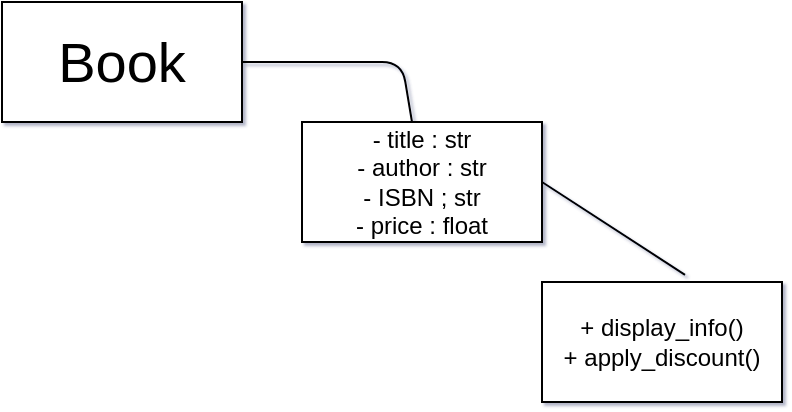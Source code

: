 <mxfile version="26.0.11">
  <diagram name="Страница — 1" id="ubRyHzYYIIqDPb4GmH29">
    <mxGraphModel dx="489" dy="665" grid="1" gridSize="10" guides="1" tooltips="1" connect="1" arrows="1" fold="1" page="1" pageScale="1" pageWidth="827" pageHeight="1169" math="0" shadow="1">
      <root>
        <mxCell id="0" />
        <mxCell id="1" parent="0" />
        <mxCell id="DfQp2JPkYbYwGiMx5xnM-5" value="" style="edgeStyle=none;rounded=1;orthogonalLoop=1;jettySize=auto;html=1;curved=0;endArrow=none;startFill=0;" edge="1" parent="1" source="DfQp2JPkYbYwGiMx5xnM-1" target="DfQp2JPkYbYwGiMx5xnM-3">
          <mxGeometry relative="1" as="geometry">
            <Array as="points">
              <mxPoint x="320" y="110" />
            </Array>
          </mxGeometry>
        </mxCell>
        <mxCell id="DfQp2JPkYbYwGiMx5xnM-1" value="&lt;font style=&quot;font-size: 28px;&quot;&gt;Book&lt;/font&gt;" style="rounded=0;whiteSpace=wrap;html=1;strokeColor=default;" vertex="1" parent="1">
          <mxGeometry x="120" y="80" width="120" height="60" as="geometry" />
        </mxCell>
        <mxCell id="DfQp2JPkYbYwGiMx5xnM-3" value="- title : str&lt;div&gt;- author : str&lt;/div&gt;&lt;div&gt;- ISBN ; str&lt;/div&gt;&lt;div&gt;- price : float&lt;/div&gt;" style="rounded=0;whiteSpace=wrap;html=1;" vertex="1" parent="1">
          <mxGeometry x="270" y="140" width="120" height="60" as="geometry" />
        </mxCell>
        <mxCell id="DfQp2JPkYbYwGiMx5xnM-4" value="+ display_info()&lt;div&gt;&lt;div&gt;+ apply_discount()&lt;/div&gt;&lt;/div&gt;" style="rounded=0;whiteSpace=wrap;html=1;" vertex="1" parent="1">
          <mxGeometry x="390" y="220" width="120" height="60" as="geometry" />
        </mxCell>
        <mxCell id="DfQp2JPkYbYwGiMx5xnM-6" style="rounded=0;orthogonalLoop=1;jettySize=auto;html=1;exitX=1;exitY=0.5;exitDx=0;exitDy=0;entryX=0.596;entryY=-0.06;entryDx=0;entryDy=0;entryPerimeter=0;endArrow=none;startFill=0;" edge="1" parent="1" source="DfQp2JPkYbYwGiMx5xnM-3" target="DfQp2JPkYbYwGiMx5xnM-4">
          <mxGeometry relative="1" as="geometry" />
        </mxCell>
      </root>
    </mxGraphModel>
  </diagram>
</mxfile>
